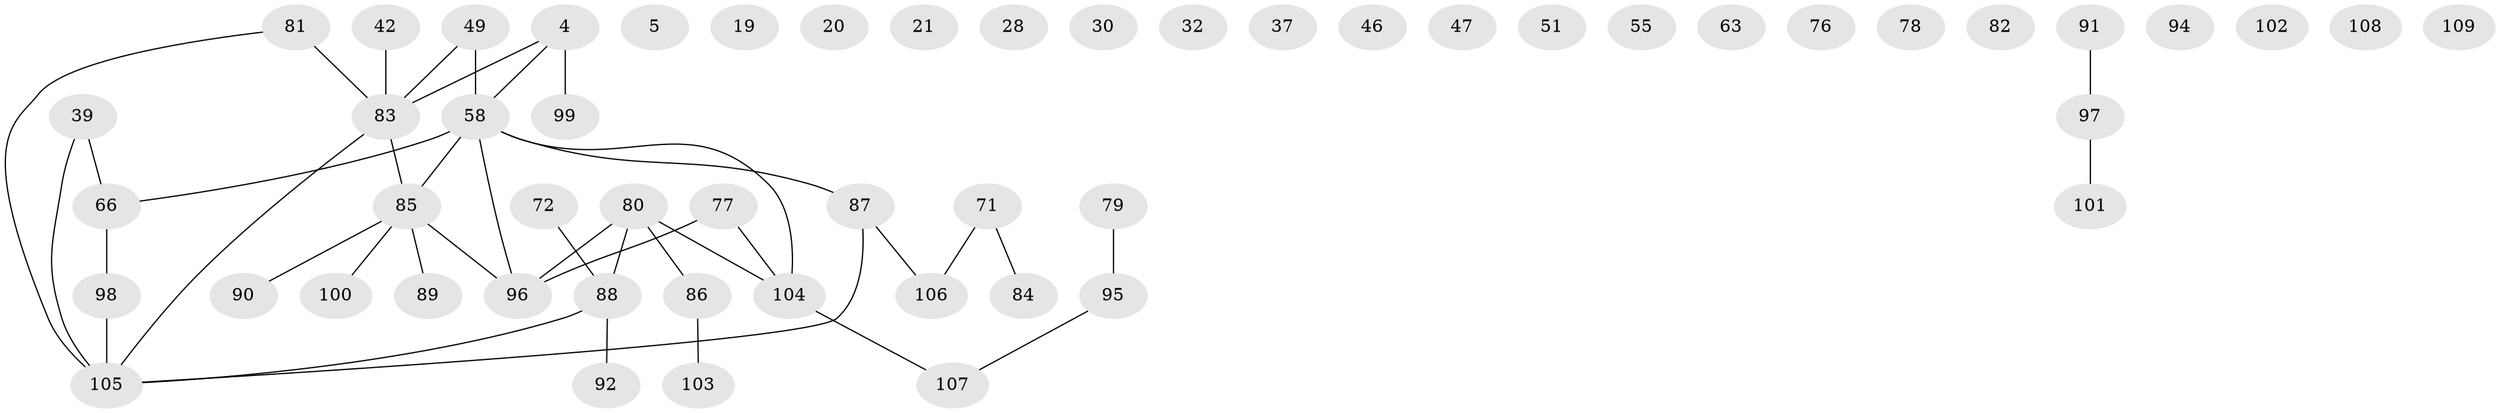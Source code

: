 // original degree distribution, {3: 0.1834862385321101, 1: 0.1743119266055046, 2: 0.3669724770642202, 4: 0.05504587155963303, 0: 0.1743119266055046, 5: 0.045871559633027525}
// Generated by graph-tools (version 1.1) at 2025/39/03/09/25 04:39:39]
// undirected, 54 vertices, 42 edges
graph export_dot {
graph [start="1"]
  node [color=gray90,style=filled];
  4;
  5;
  19;
  20;
  21;
  28;
  30;
  32;
  37;
  39;
  42;
  46 [super="+31"];
  47;
  49;
  51;
  55;
  58 [super="+27+23+29+52"];
  63;
  66 [super="+35+43"];
  71;
  72;
  76;
  77 [super="+2"];
  78;
  79;
  80 [super="+54+61+73"];
  81 [super="+65"];
  82;
  83 [super="+6+53+41+45+3"];
  84 [super="+34"];
  85 [super="+10+7+15"];
  86 [super="+64"];
  87 [super="+36+59"];
  88 [super="+67+70"];
  89;
  90;
  91;
  92;
  94;
  95;
  96 [super="+1+25+60"];
  97 [super="+11"];
  98;
  99 [super="+74"];
  100;
  101;
  102;
  103 [super="+56"];
  104 [super="+50+57+68"];
  105 [super="+22+93"];
  106 [super="+26"];
  107;
  108;
  109;
  4 -- 99 [weight=2];
  4 -- 58;
  4 -- 83;
  39 -- 66;
  39 -- 105;
  42 -- 83;
  49 -- 83;
  49 -- 58;
  58 -- 66;
  58 -- 85;
  58 -- 96;
  58 -- 87 [weight=2];
  58 -- 104;
  66 -- 98 [weight=2];
  71 -- 84;
  71 -- 106;
  72 -- 88;
  77 -- 96;
  77 -- 104;
  79 -- 95;
  80 -- 86;
  80 -- 104;
  80 -- 96;
  80 -- 88;
  81 -- 83 [weight=2];
  81 -- 105;
  83 -- 85;
  83 -- 105;
  85 -- 90;
  85 -- 96 [weight=2];
  85 -- 100;
  85 -- 89;
  86 -- 103;
  87 -- 106;
  87 -- 105;
  88 -- 92;
  88 -- 105;
  91 -- 97;
  95 -- 107;
  97 -- 101;
  98 -- 105 [weight=3];
  104 -- 107;
}
